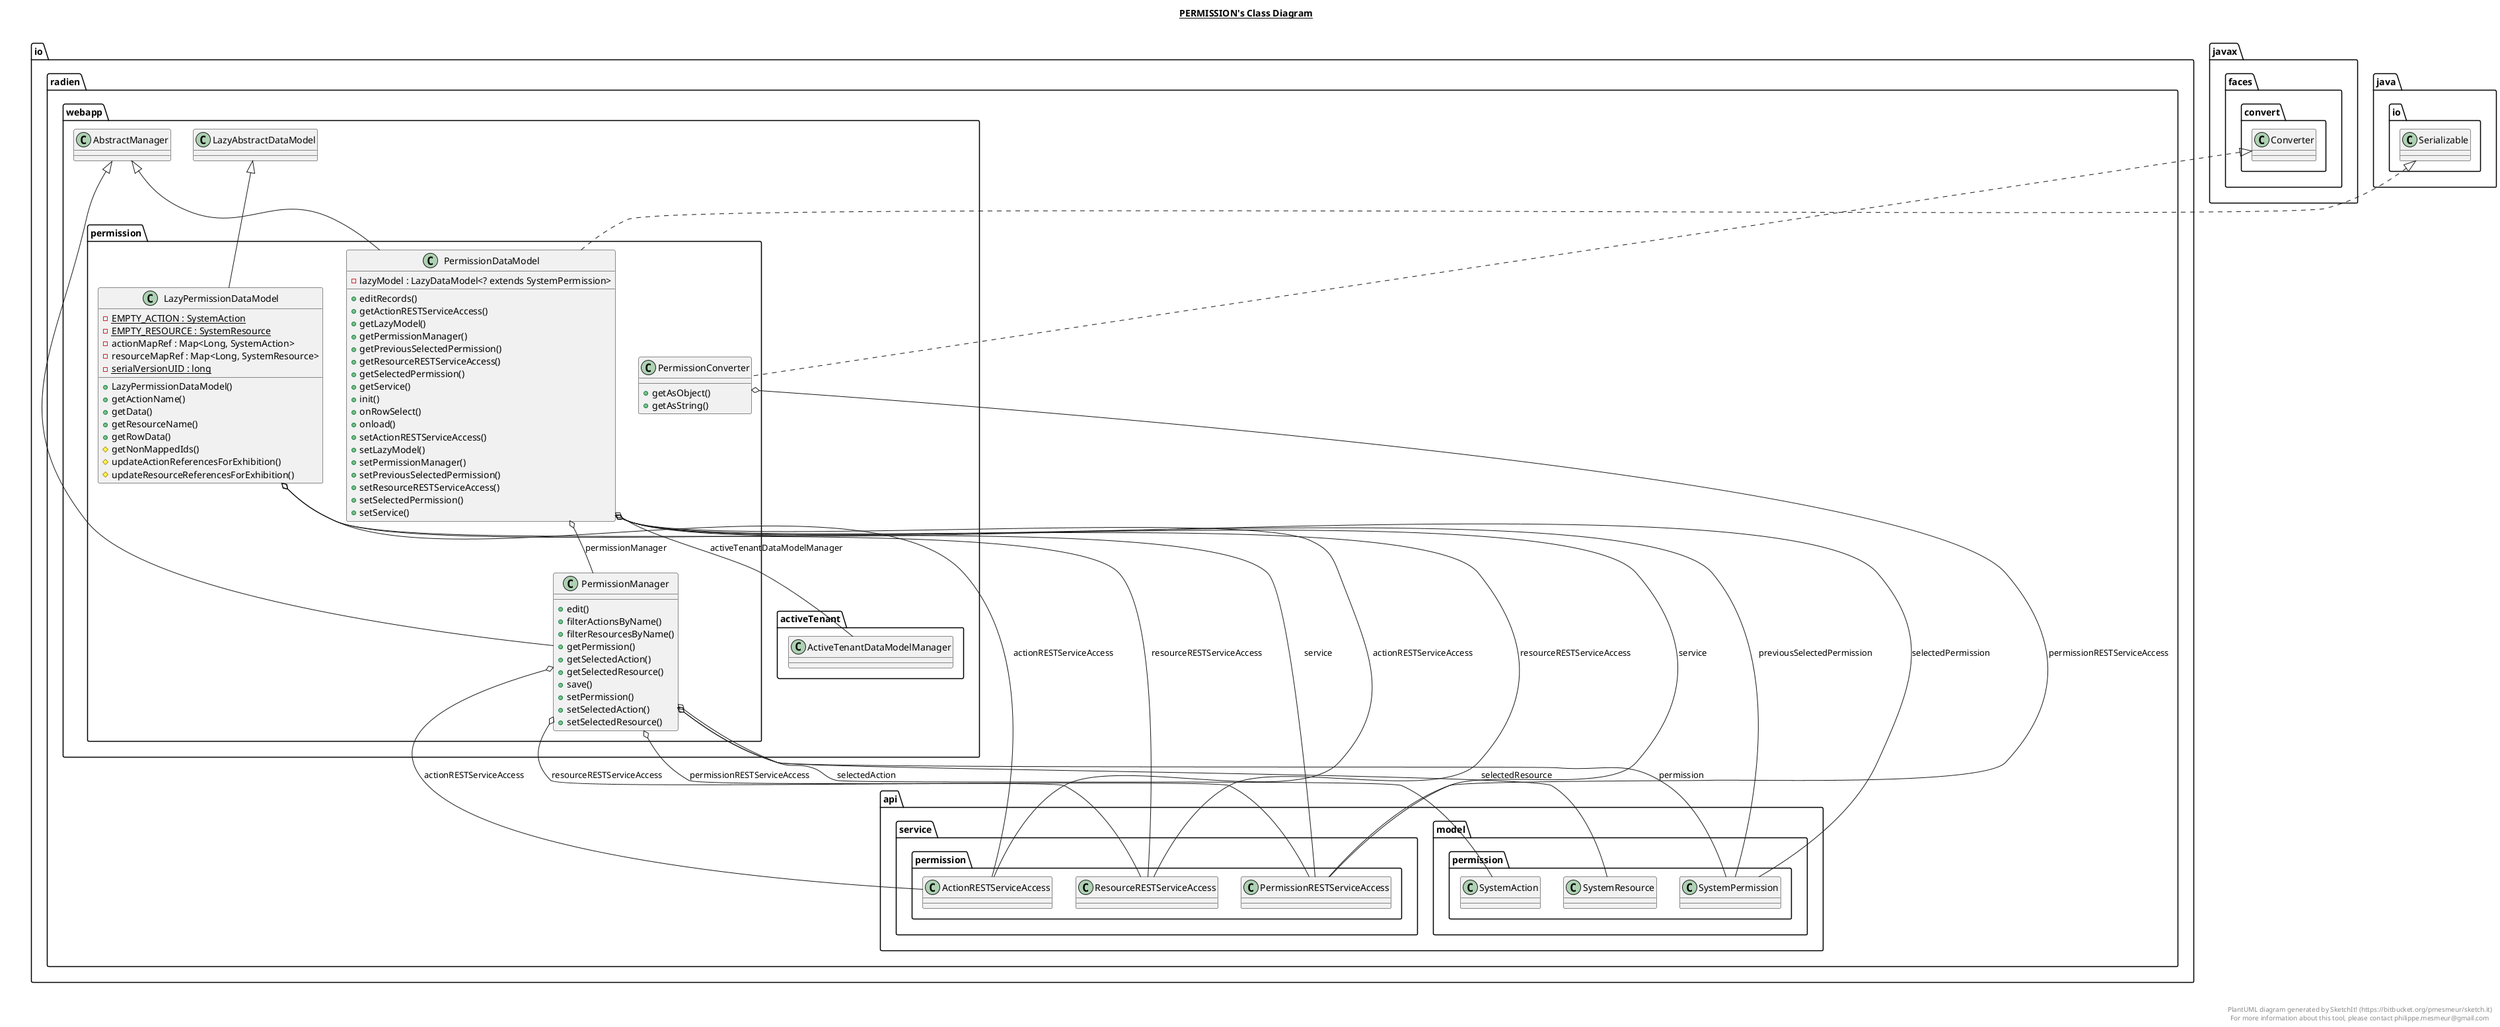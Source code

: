 @startuml

title __PERMISSION's Class Diagram__\n

  namespace io.radien.webapp {
    namespace permission {
      class io.radien.webapp.permission.LazyPermissionDataModel {
          {static} - EMPTY_ACTION : SystemAction
          {static} - EMPTY_RESOURCE : SystemResource
          - actionMapRef : Map<Long, SystemAction>
          - resourceMapRef : Map<Long, SystemResource>
          {static} - serialVersionUID : long
          + LazyPermissionDataModel()
          + getActionName()
          + getData()
          + getResourceName()
          + getRowData()
          # getNonMappedIds()
          # updateActionReferencesForExhibition()
          # updateResourceReferencesForExhibition()
      }
    }
  }
  

  namespace io.radien.webapp {
    namespace permission {
      class io.radien.webapp.permission.PermissionConverter {
          + getAsObject()
          + getAsString()
      }
    }
  }
  

  namespace io.radien.webapp {
    namespace permission {
      class io.radien.webapp.permission.PermissionDataModel {
          - lazyModel : LazyDataModel<? extends SystemPermission>
          + editRecords()
          + getActionRESTServiceAccess()
          + getLazyModel()
          + getPermissionManager()
          + getPreviousSelectedPermission()
          + getResourceRESTServiceAccess()
          + getSelectedPermission()
          + getService()
          + init()
          + onRowSelect()
          + onload()
          + setActionRESTServiceAccess()
          + setLazyModel()
          + setPermissionManager()
          + setPreviousSelectedPermission()
          + setResourceRESTServiceAccess()
          + setSelectedPermission()
          + setService()
      }
    }
  }
  

  namespace io.radien.webapp {
    namespace permission {
      class io.radien.webapp.permission.PermissionManager {
          + edit()
          + filterActionsByName()
          + filterResourcesByName()
          + getPermission()
          + getSelectedAction()
          + getSelectedResource()
          + save()
          + setPermission()
          + setSelectedAction()
          + setSelectedResource()
      }
    }
  }
  

  io.radien.webapp.permission.LazyPermissionDataModel -up-|> io.radien.webapp.LazyAbstractDataModel
  io.radien.webapp.permission.LazyPermissionDataModel o-- io.radien.api.service.permission.ActionRESTServiceAccess : actionRESTServiceAccess
  io.radien.webapp.permission.LazyPermissionDataModel o-- io.radien.api.service.permission.ResourceRESTServiceAccess : resourceRESTServiceAccess
  io.radien.webapp.permission.LazyPermissionDataModel o-- io.radien.api.service.permission.PermissionRESTServiceAccess : service
  io.radien.webapp.permission.PermissionConverter .up.|> javax.faces.convert.Converter
  io.radien.webapp.permission.PermissionConverter o-- io.radien.api.service.permission.PermissionRESTServiceAccess : permissionRESTServiceAccess
  io.radien.webapp.permission.PermissionDataModel .up.|> java.io.Serializable
  io.radien.webapp.permission.PermissionDataModel -up-|> io.radien.webapp.AbstractManager
  io.radien.webapp.permission.PermissionDataModel o-- io.radien.api.service.permission.ActionRESTServiceAccess : actionRESTServiceAccess
  io.radien.webapp.permission.PermissionDataModel o-- io.radien.webapp.activeTenant.ActiveTenantDataModelManager : activeTenantDataModelManager
  io.radien.webapp.permission.PermissionDataModel o-- io.radien.webapp.permission.PermissionManager : permissionManager
  io.radien.webapp.permission.PermissionDataModel o-- io.radien.api.model.permission.SystemPermission : previousSelectedPermission
  io.radien.webapp.permission.PermissionDataModel o-- io.radien.api.service.permission.ResourceRESTServiceAccess : resourceRESTServiceAccess
  io.radien.webapp.permission.PermissionDataModel o-- io.radien.api.model.permission.SystemPermission : selectedPermission
  io.radien.webapp.permission.PermissionDataModel o-- io.radien.api.service.permission.PermissionRESTServiceAccess : service
  io.radien.webapp.permission.PermissionManager -up-|> io.radien.webapp.AbstractManager
  io.radien.webapp.permission.PermissionManager o-- io.radien.api.model.permission.SystemPermission : permission
  io.radien.webapp.permission.PermissionManager o-- io.radien.api.model.permission.SystemAction : selectedAction
  io.radien.webapp.permission.PermissionManager o-- io.radien.api.model.permission.SystemResource : selectedResource
  io.radien.webapp.permission.PermissionManager o-- io.radien.api.service.permission.ActionRESTServiceAccess : actionRESTServiceAccess
  io.radien.webapp.permission.PermissionManager o-- io.radien.api.service.permission.PermissionRESTServiceAccess : permissionRESTServiceAccess
  io.radien.webapp.permission.PermissionManager o-- io.radien.api.service.permission.ResourceRESTServiceAccess : resourceRESTServiceAccess


right footer


PlantUML diagram generated by SketchIt! (https://bitbucket.org/pmesmeur/sketch.it)
For more information about this tool, please contact philippe.mesmeur@gmail.com
endfooter

@enduml

